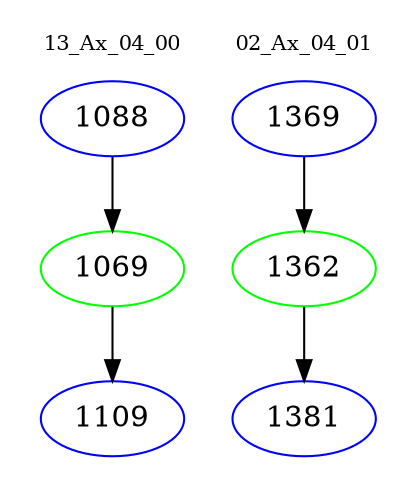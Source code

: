 digraph{
subgraph cluster_0 {
color = white
label = "13_Ax_04_00";
fontsize=10;
T0_1088 [label="1088", color="blue"]
T0_1088 -> T0_1069 [color="black"]
T0_1069 [label="1069", color="green"]
T0_1069 -> T0_1109 [color="black"]
T0_1109 [label="1109", color="blue"]
}
subgraph cluster_1 {
color = white
label = "02_Ax_04_01";
fontsize=10;
T1_1369 [label="1369", color="blue"]
T1_1369 -> T1_1362 [color="black"]
T1_1362 [label="1362", color="green"]
T1_1362 -> T1_1381 [color="black"]
T1_1381 [label="1381", color="blue"]
}
}
